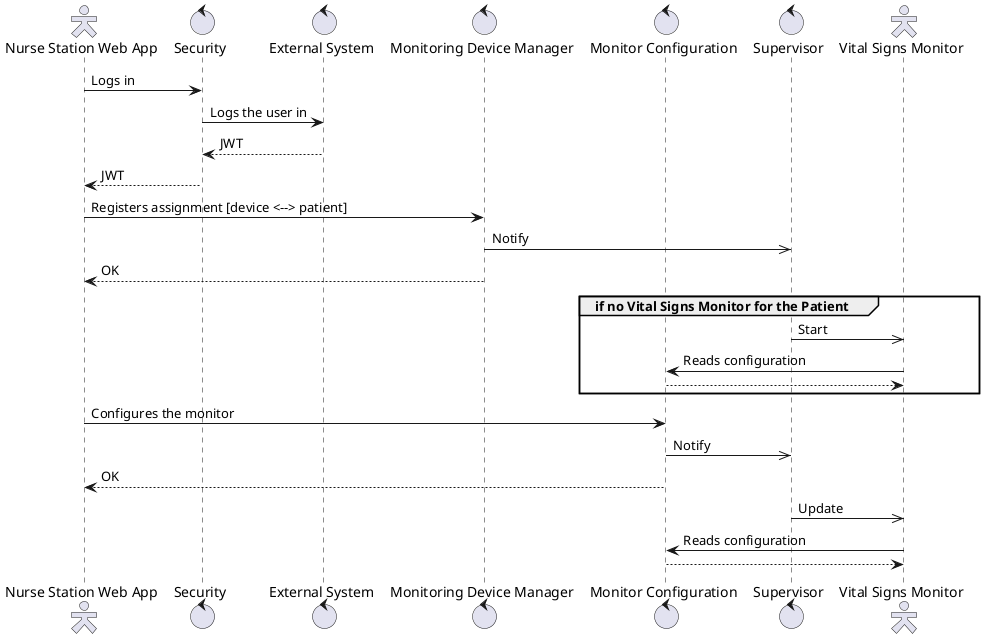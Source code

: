 @startuml

skinparam actorStyle Hollow

actor "Nurse Station Web App" as Nurse
control  Security  as Security
control  "External System"  as ExternalSystem
control  "Monitoring Device Manager"  as MonitoringDeviceManager
control  "Monitor Configuration"  as MonitorConfiguration
control  "Supervisor"  as Supervisor
actor "Vital Signs Monitor" as Monitor

Nurse -> Security: Logs in
Security -> ExternalSystem: Logs the user in
ExternalSystem --> Security: JWT
Security --> Nurse: JWT
Nurse -> MonitoringDeviceManager: Registers assignment [device <--> patient]
MonitoringDeviceManager ->> Supervisor: Notify
MonitoringDeviceManager --> Nurse: OK
group if no Vital Signs Monitor for the Patient
Supervisor ->> Monitor: Start
Monitor -> MonitorConfiguration: Reads configuration
MonitorConfiguration --> Monitor:
end

Nurse -> MonitorConfiguration: Configures the monitor
MonitorConfiguration ->> Supervisor: Notify

MonitorConfiguration --> Nurse: OK
Supervisor ->> Monitor: Update
Monitor -> MonitorConfiguration: Reads configuration
MonitorConfiguration --> Monitor:

@enduml

